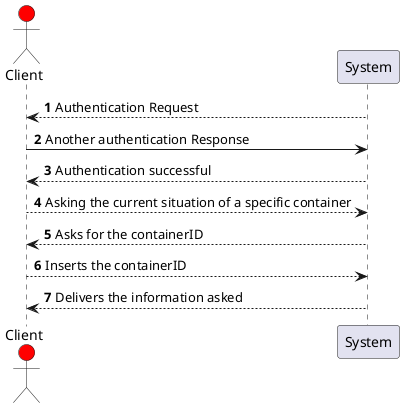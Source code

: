@startuml

autonumber

actor Client #red

System --> Client: Authentication Request
Client -> System : Another authentication Response
System --> Client : Authentication successful
Client --> System : Asking the current situation of a specific container
System --> Client : Asks for the containerID
Client --> System : Inserts the containerID
System --> Client : Delivers the information asked

@enduml